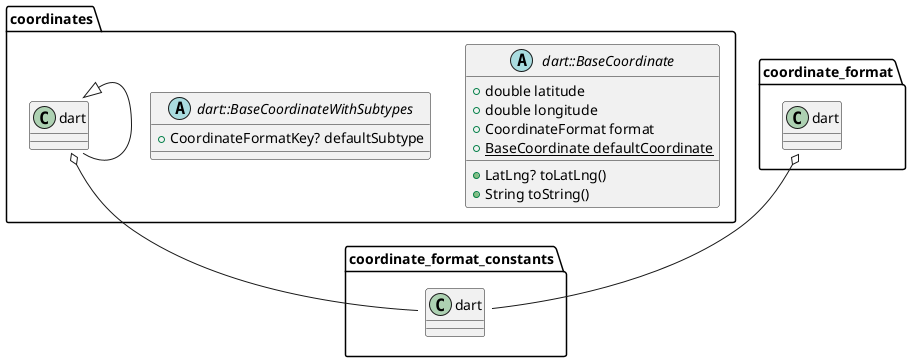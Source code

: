 @startuml
'https://plantuml.com/sequence-diagram

abstract class "coordinates.dart::BaseCoordinate" {
  +double latitude
  +double longitude
  +CoordinateFormat format
  {static} +BaseCoordinate defaultCoordinate
  +LatLng? toLatLng()
  +String toString()
}

abstract class "coordinates.dart::BaseCoordinateWithSubtypes" {
  +CoordinateFormatKey? defaultSubtype
}

"coordinates.dart::BaseCoordinateWithSubtypes" o-- "coordinate_format_constants.dart::CoordinateFormatKey"
"coordinates.dart::BaseCoordinate" <|-- "coordinates.dart::BaseCoordinateWithSubtypes"
"coordinate_format.dart::CoordinateFormat" o-- "coordinate_format_constants.dart::CoordinateFormatKey"


@enduml